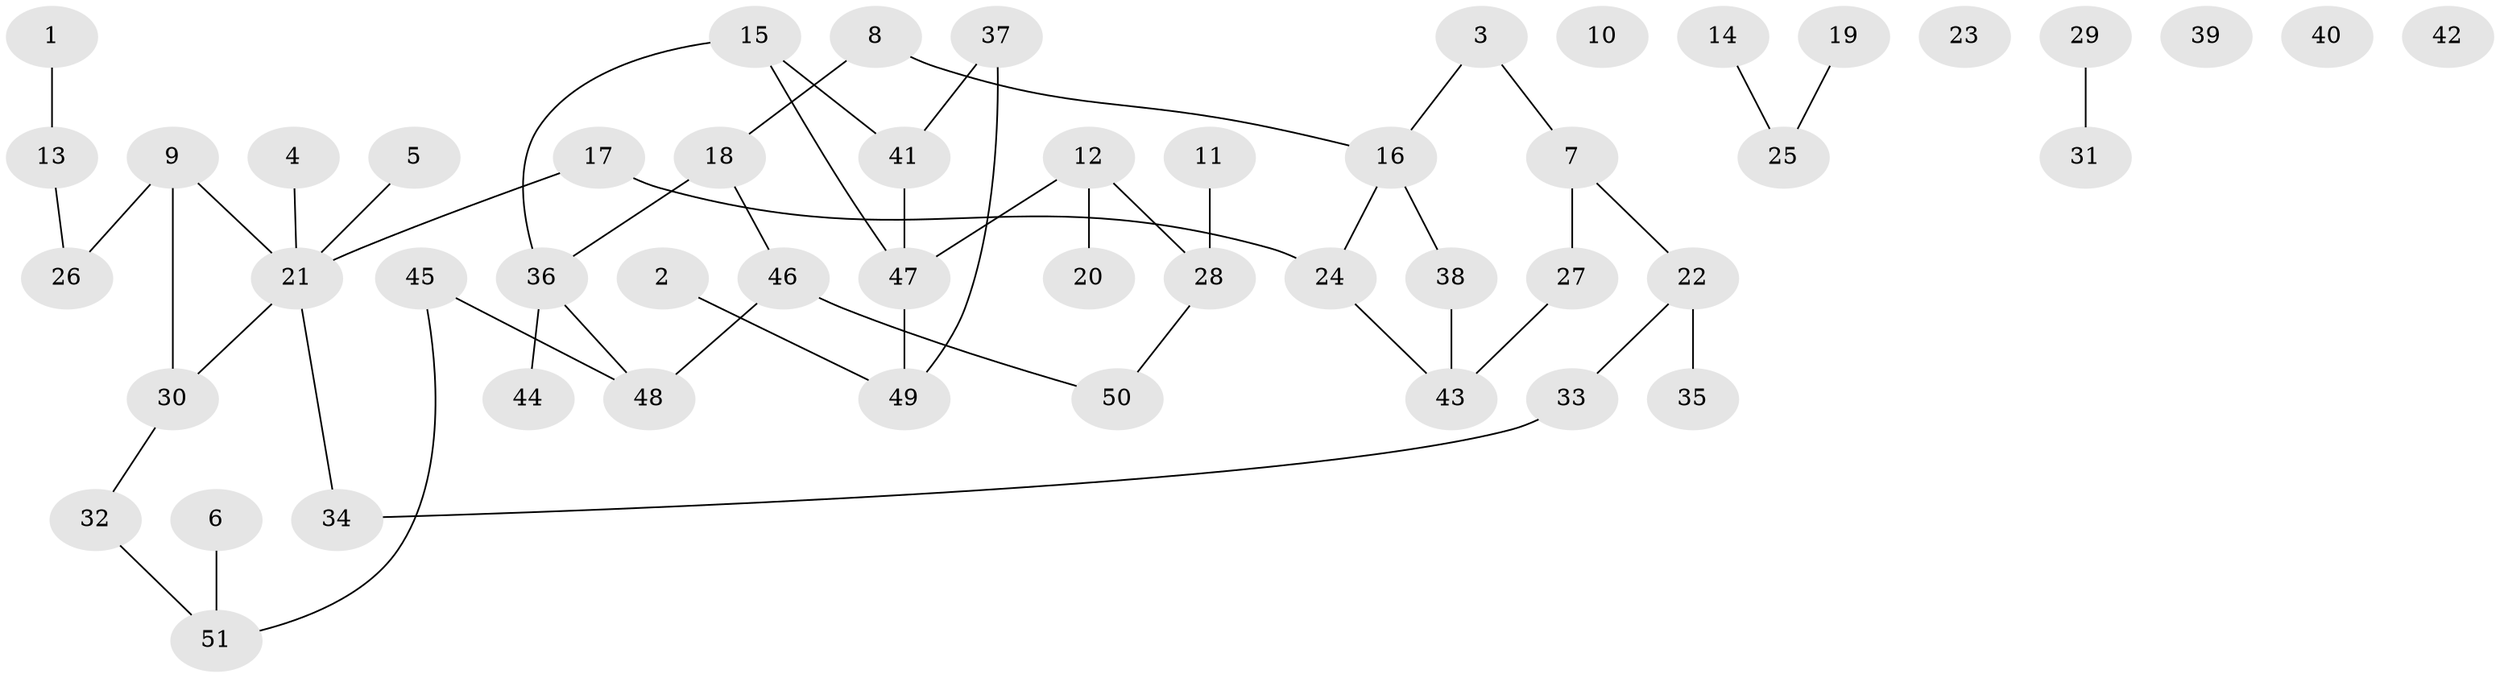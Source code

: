 // Generated by graph-tools (version 1.1) at 2025/00/03/09/25 03:00:47]
// undirected, 51 vertices, 52 edges
graph export_dot {
graph [start="1"]
  node [color=gray90,style=filled];
  1;
  2;
  3;
  4;
  5;
  6;
  7;
  8;
  9;
  10;
  11;
  12;
  13;
  14;
  15;
  16;
  17;
  18;
  19;
  20;
  21;
  22;
  23;
  24;
  25;
  26;
  27;
  28;
  29;
  30;
  31;
  32;
  33;
  34;
  35;
  36;
  37;
  38;
  39;
  40;
  41;
  42;
  43;
  44;
  45;
  46;
  47;
  48;
  49;
  50;
  51;
  1 -- 13;
  2 -- 49;
  3 -- 7;
  3 -- 16;
  4 -- 21;
  5 -- 21;
  6 -- 51;
  7 -- 22;
  7 -- 27;
  8 -- 16;
  8 -- 18;
  9 -- 21;
  9 -- 26;
  9 -- 30;
  11 -- 28;
  12 -- 20;
  12 -- 28;
  12 -- 47;
  13 -- 26;
  14 -- 25;
  15 -- 36;
  15 -- 41;
  15 -- 47;
  16 -- 24;
  16 -- 38;
  17 -- 21;
  17 -- 24;
  18 -- 36;
  18 -- 46;
  19 -- 25;
  21 -- 30;
  21 -- 34;
  22 -- 33;
  22 -- 35;
  24 -- 43;
  27 -- 43;
  28 -- 50;
  29 -- 31;
  30 -- 32;
  32 -- 51;
  33 -- 34;
  36 -- 44;
  36 -- 48;
  37 -- 41;
  37 -- 49;
  38 -- 43;
  41 -- 47;
  45 -- 48;
  45 -- 51;
  46 -- 48;
  46 -- 50;
  47 -- 49;
}
